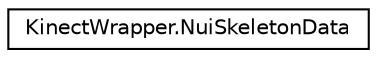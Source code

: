 digraph "Graphical Class Hierarchy"
{
  edge [fontname="Helvetica",fontsize="10",labelfontname="Helvetica",labelfontsize="10"];
  node [fontname="Helvetica",fontsize="10",shape=record];
  rankdir="LR";
  Node0 [label="KinectWrapper.NuiSkeletonData",height=0.2,width=0.4,color="black", fillcolor="white", style="filled",URL="$struct_kinect_wrapper_1_1_nui_skeleton_data.html"];
}

